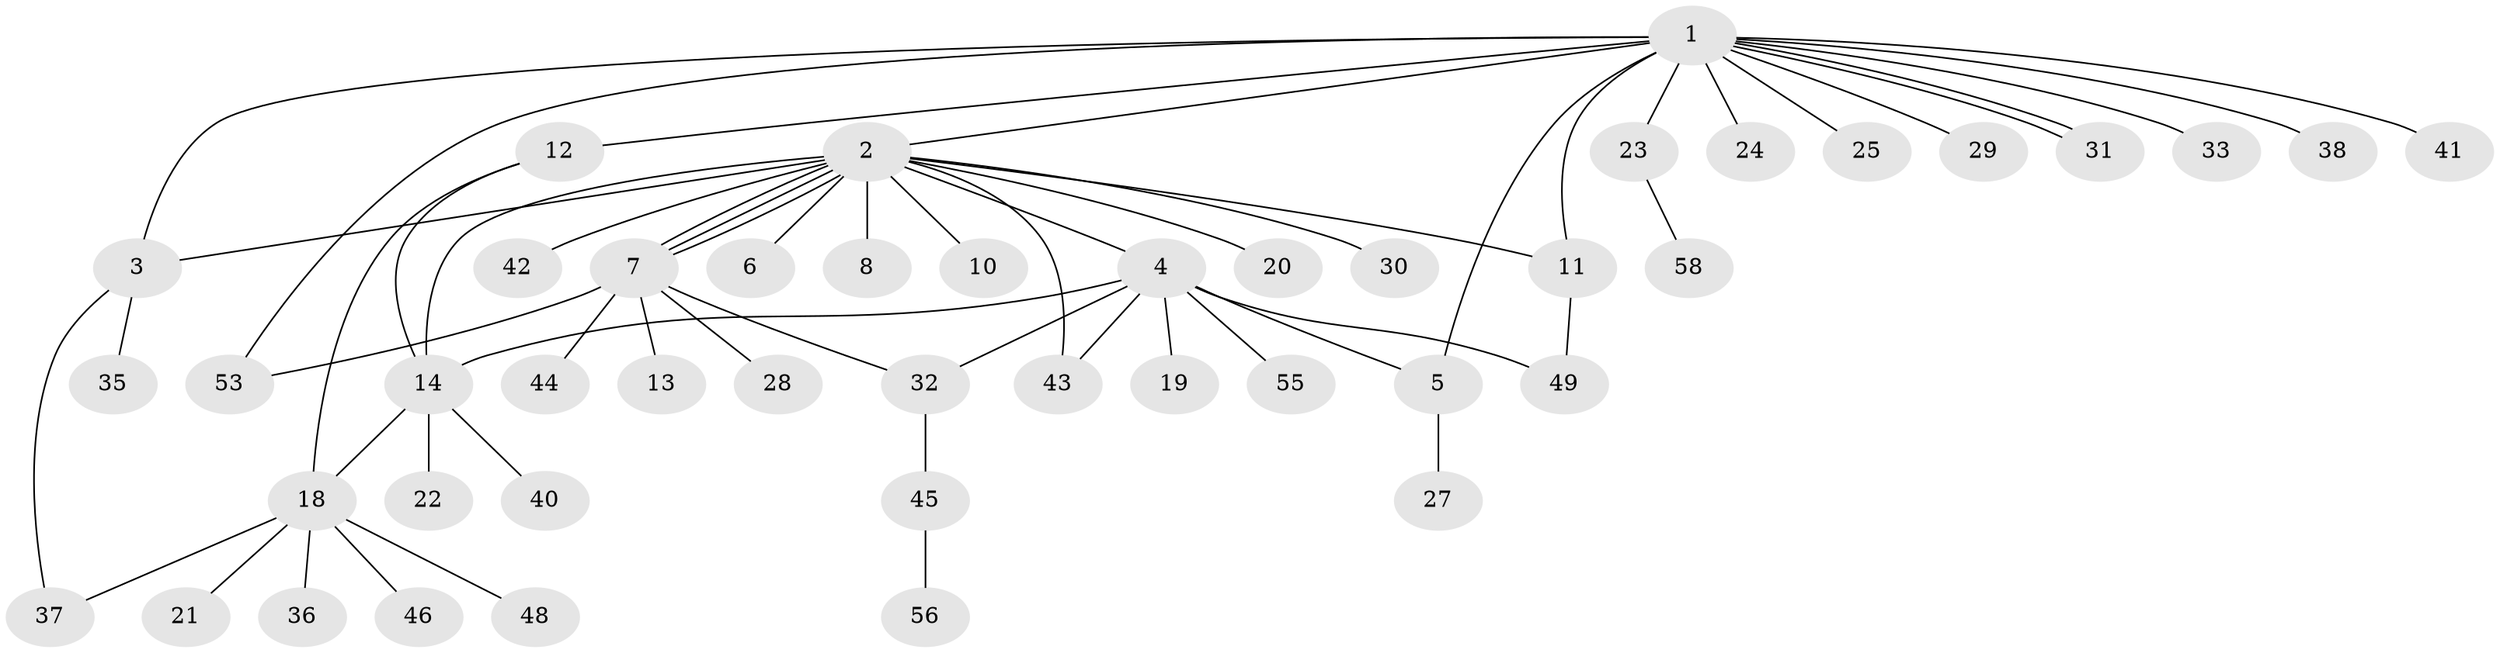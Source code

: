 // Generated by graph-tools (version 1.1) at 2025/51/02/27/25 19:51:56]
// undirected, 45 vertices, 58 edges
graph export_dot {
graph [start="1"]
  node [color=gray90,style=filled];
  1 [super="+16"];
  2 [super="+9"];
  3;
  4 [super="+17"];
  5 [super="+54"];
  6;
  7 [super="+26"];
  8 [super="+57"];
  10;
  11;
  12 [super="+50"];
  13;
  14 [super="+15"];
  18 [super="+39"];
  19;
  20 [super="+34"];
  21;
  22;
  23;
  24;
  25;
  27;
  28;
  29;
  30;
  31;
  32 [super="+47"];
  33;
  35;
  36;
  37 [super="+52"];
  38;
  40;
  41;
  42;
  43;
  44;
  45;
  46;
  48;
  49 [super="+51"];
  53;
  55;
  56;
  58;
  1 -- 2;
  1 -- 3;
  1 -- 5;
  1 -- 11;
  1 -- 12 [weight=2];
  1 -- 23;
  1 -- 24;
  1 -- 25;
  1 -- 29;
  1 -- 31;
  1 -- 31;
  1 -- 33;
  1 -- 38;
  1 -- 53;
  1 -- 41;
  2 -- 3;
  2 -- 4;
  2 -- 6;
  2 -- 7;
  2 -- 7;
  2 -- 7;
  2 -- 8;
  2 -- 10;
  2 -- 11;
  2 -- 14;
  2 -- 42;
  2 -- 43;
  2 -- 20;
  2 -- 30;
  3 -- 35;
  3 -- 37;
  4 -- 5;
  4 -- 43;
  4 -- 14 [weight=2];
  4 -- 32;
  4 -- 49;
  4 -- 19;
  4 -- 55;
  5 -- 27;
  7 -- 13;
  7 -- 28;
  7 -- 44;
  7 -- 53;
  7 -- 32;
  11 -- 49;
  12 -- 18;
  12 -- 14;
  14 -- 18;
  14 -- 22;
  14 -- 40;
  18 -- 21;
  18 -- 36;
  18 -- 46;
  18 -- 48;
  18 -- 37;
  23 -- 58;
  32 -- 45;
  45 -- 56;
}

